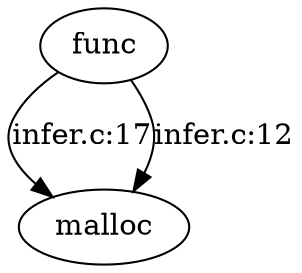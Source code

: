 digraph G {
  func;
  malloc;
  
  
  func -> malloc [label="infer.c:17", ];
  func -> malloc [label="infer.c:12", ];
  
  }